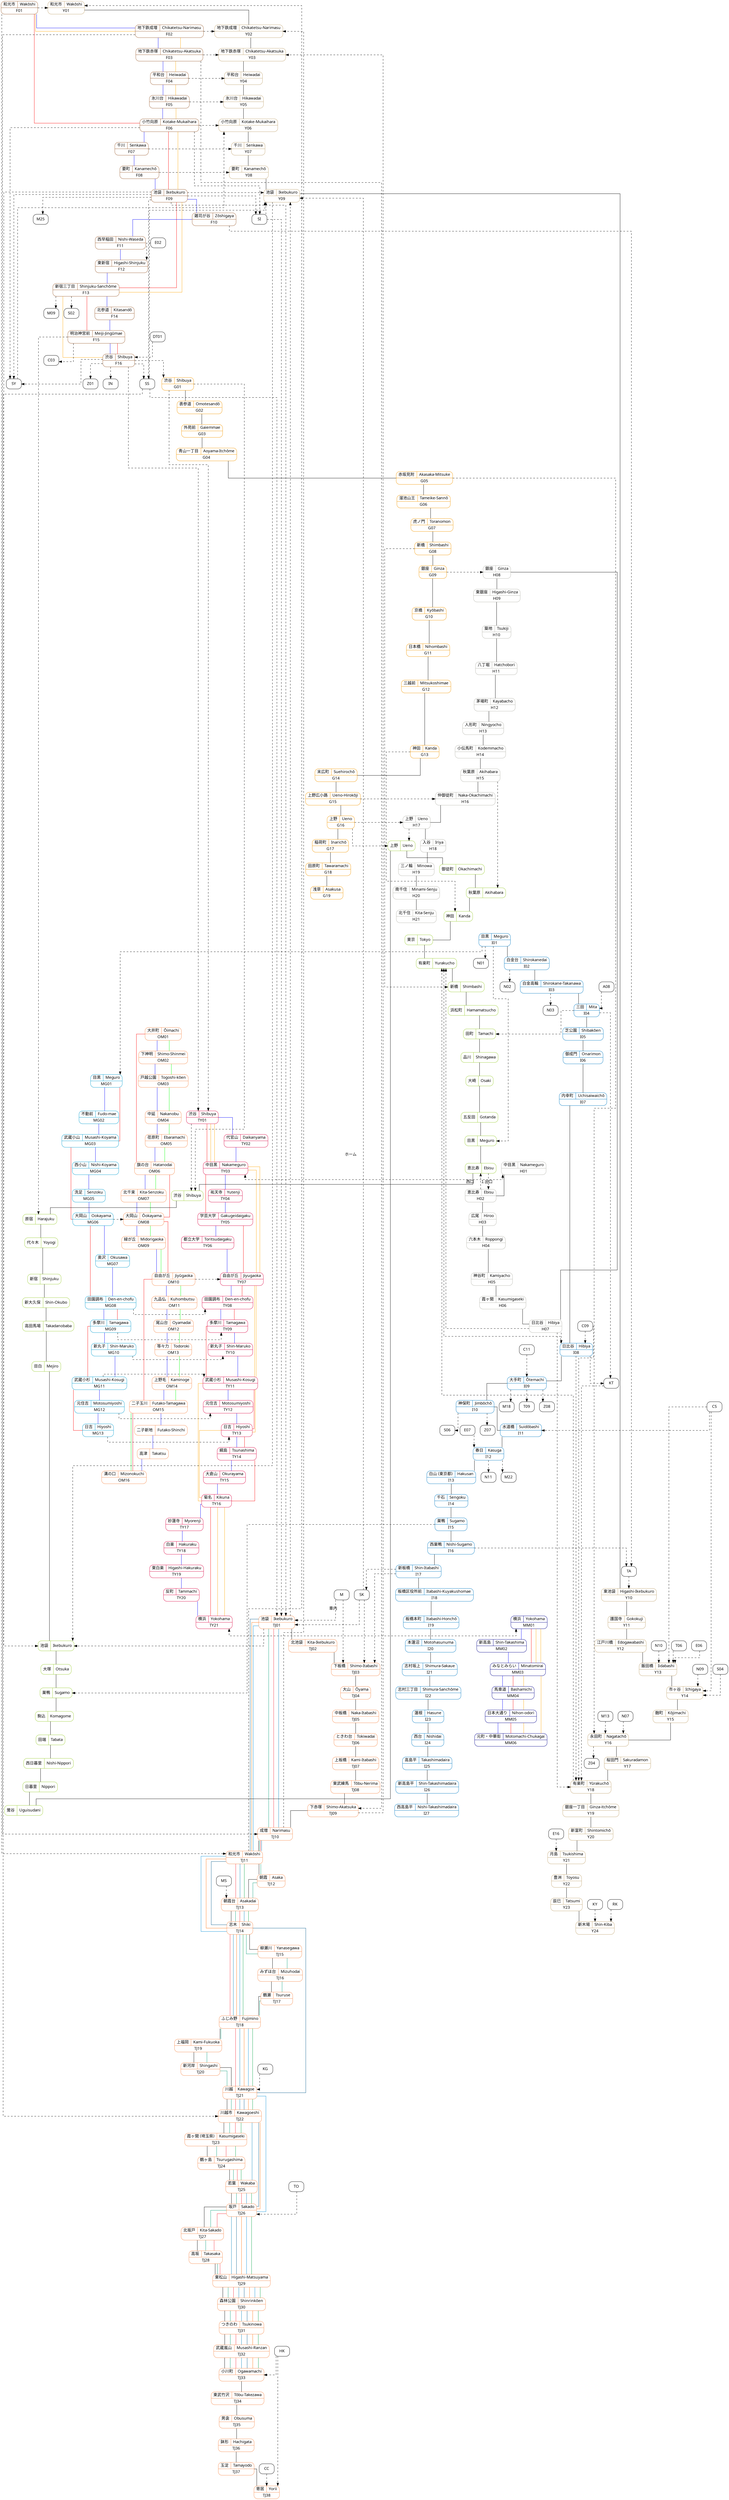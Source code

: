 digraph {
  graph [splines="ortho", model="mds"];
  node [shape="Mrecord", fontname="Noto", fontcolor="black", color="#f00"];
  edge [dir="none"];


  // 駅：

  // 東京メトロ副都心線：
  subgraph FukutoshinStations {
    node [color="#9c5e31"];
    F01 [label="{{和光市|Wakōshi}|F01}"];
    F02 [label="{{地下鉄成増|Chikatetsu-Narimasu}|F02}"];
    F03 [label="{{地下鉄赤塚|Chikatetsu-Akatsuka}|F03}"];
    F04 [label="{{平和台|Heiwadai}|F04}"];
    F05 [label="{{氷川台|Hikawadai}|F05}"];
    F06 [label="{{小竹向原|Kotake-Mukaihara}|F06}"];
    F07 [label="{{千川|Senkawa}|F07}"];
    F08 [label="{{要町|Kanamechō}|F08}"];
    F09 [label="{{池袋|Ikebukuro}|F09}"];
    F10 [label="{{雑司が谷|Zōshigaya}|F10}"];
    F11 [label="{{西早稲田|Nishi-Waseda}|F11}"];
    F12 [label="{{東新宿|Higashi-Shinjuku}|F12}"];
    F13 [label="{{新宿三丁目|Shinjuku-Sanchōme}|F13}"];
    F14 [label="{{北参道|Kitasandō}|F14}"];
    F15 [label="{{明治神宮前|Meiji-Jingūmae}|F15}"];
    F16 [label="{{渋谷|Shibuya}|F16}"];
  }

  // 東京メトロ銀座線：
  subgraph GinzaStations {
    node [color="#f39700"];
    G01 [label="{{渋谷|Shibuya}|G01}"];
    G02 [label="{{表参道|Omotesandō}|G02}"];
    G03 [label="{{外苑前|Gaiemmae}|G03}"];
    G04 [label="{{青山一丁目|Aoyama-Itchōme}|G04}"];
    G05 [label="{{赤坂見附|Akasaka-Mitsuke}|G05}"];
    G06 [label="{{溜池山王|Tameike-Sannō}|G06}"];
    G07 [label="{{虎ノ門|Toranomon}|G07}"];
    G08 [label="{{新橋|Shimbashi}|G08}"];
    G09 [label="{{銀座|Ginza}|G09}"];
    G10 [label="{{京橋|Kyōbashi}|G10}"];
    G11 [label="{{日本橋|Nihombashi}|G11}"];
    G12 [label="{{三越前|Mitsukoshimae}|G12}"];
    G13 [label="{{神田|Kanda}|G13}"];
    G14 [label="{{末広町|Suehirochō}|G14}"];
    G15 [label="{{上野広小路|Ueno-Hirokōji}|G15}"];
    G16 [label="{{上野|Ueno}|G16}"];
    G17 [label="{{稲荷町|Inarichō}|G17}"];
    G18 [label="{{田原町|Tawaramachi}|G18}"];
    G19 [label="{{浅草|Asakusa}|G19}"];
  }

  // 東京メト日比谷線：
  subgraph HibiyaStations {
    node [color="#b5b5ac"];
    H01 [label="{{中目黒|Nakameguro}|H01}"];
    H02 [label="{{恵比寿|Ebisu}|H02}", href="http://www.tokyometro.jp/station/ebisu/index.html"];
    H03 [label="{{広尾|Hiroo}|H03}"];
    H04 [label="{{六本木|Roppongi}|H04}"];
    H05 [label="{{神谷町|Kamiyacho}|H05}"];
    H06 [label="{{霞ヶ関|Kasumigaseki}|H06}"];
    H07 [label="{{日比谷|Hibiya}|H07}", href="http://www.tokyometro.jp/station/hibiya/index.html"];
    H08 [label="{{銀座|Ginza}|H08}"];
    H09 [label="{{東銀座|Higashi-Ginza}|H09}"];
    H10 [label="{{築地|Tsukiji}|H10}"];
    H11 [label="{{八丁堀|Hatchobori}|H11}"];
    H12 [label="{{茅場町|Kayabacho}|H12}"];
    H13 [label="{{人形町|Ningyocho}|H13}"];
    H14 [label="{{小伝馬町|Kodemmacho}|H14}"];
    H15 [label="{{秋葉原|Akihabara}|H15}"];
    H16 [label="{{仲御徒町|Naka-Okachimachi}|H16}"];
    H17 [label="{{上野|Ueno}|H17}"];
    H18 [label="{{入谷|Iriya}|H18}"];
    H19 [label="{{三ノ輪|Minowa}|H19}"];
    H20 [label="{{南千住|Minami-Senju}|H20}"];
    H21 [label="{{北千住|Kita-Senju}|H21}"];
  }

  // 都営地下鉄三田線：
  subgraph MitaStations {
    node [color="#0079c2"];
    I01 [label="{{目黒|Meguro}|I01}"];
    I02 [label="{{白金台|Shirokanedai}|I02}"];
    I03 [label="{{白金高輪|Shirokane-Takanawa}|I03}"];
    I04 [label="{{三田|Mita}|I04}"];
    I05 [label="{{芝公園|Shibakōen}|I05}"];
    I06 [label="{{御成門|Onarimon}|I06}"];
    I07 [label="{{内幸町|Uchisaiwaichō}|I07}"];
    I08 [label="{{日比谷|Hibiya}|I08}"];
    I09 [label="{{大手町|Ōtemachi}|I09}"];
    I10 [label="{{神保町|Jimbōchō}|I10}"];
    I11 [label="{{水道橋|Suidōbashi}|I11}"];
    I12 [label="{{春日|Kasuga}|I12}"];
    I13 [label="{{白山 (東京都)|Hakusan}|I13}"];
    I14 [label="{{千石|Sengoku}|I14}"];
    I15 [label="{{巣鴨|Sugamo}|I15}"];
    I16 [label="{{西巣鴨|Nishi-Sugamo}|I16}"];
    I17 [label="{{新板橋|Shin-Itabashi}|I17}"];
    I18 [label="{{板橋区役所前|Itabashi-Kuyakushomae}|I18}"];
    I19 [label="{{板橋本町|Itabashi-Honchō}|I19}"];
    I20 [label="{{本蓮沼|Motohasunuma}|I20}"];
    I21 [label="{{志村坂上|Shimura-Sakaue}|I21}"];
    I22 [label="{{志村三丁目|Shimura-Sanchōme}|I22}"];
    I23 [label="{{蓮根|Hasune}|I23}"];
    I24 [label="{{西台|Nishidai}|I24}"];
    I25 [label="{{高島平|Takashimadaira}|I25}"];
    I26 [label="{{新高島平|Shin-Takashimadaira}|I26}"];
    I27 [label="{{西高島平|Nishi-Takashimadaira}|I27}"];
  }

  // 東急目黒線：
  subgraph MeguroStations {
    node [color="#009bce"];
    MG01 [label="{{目黒|Meguro}|MG01}"];
    MG02 [label="{{不動前|Fudo-mae}|MG02}"];
    MG03 [label="{{武蔵小山|Musashi-Koyama}|MG03}"];
    MG04 [label="{{西小山|Nishi-Koyama}|MG04}"];
    MG05 [label="{{洗足|Senzoku}|MG05}"];
    MG06 [label="{{大岡山|Ookayama}|MG06}"];
    MG07 [label="{{奥沢|Okusawa}|MG07}"];
    MG08 [label="{{田園調布|Den-en-chofu}|MG08}"];
    MG09 [label="{{多摩川|Tamagawa}|MG09}"];
    MG10 [label="{{新丸子|Shin-Maruko}|MG10}"];
    MG11 [label="{{武蔵小杉|Musashi-Kosugi}|MG11}"];
    MG12 [label="{{元住吉|Motosumiyoshi}|MG12}"];
    MG13 [label="{{日吉|Hiyoshi}|MG13}"];
  }

  // ミナトミライ２１線：
  subgraph MinatomiraiStations {
    node [color="#00008B"];
    MM01 [label="{{横浜|Yokohama}|MM01}"];
    MM02 [label="{{新高島|Shin-Takashima}|MM02}"];
    MM03 [label="{{みなとみらい|Minatomirai}|MM03}"];
    MM04 [label="{{馬車道|Bashamichi}|MM04}"];
    MM05 [label="{{日本大通り|Nihon-odori}|MM05}"];
    MM06 [label="{{元町・中華街|Motomachi-Chukagai}|MM06}"];
  }

  // 東急大井町線：
  subgraph OimachiStations {
    node [color="#f68a4c"];
    OM01 [label="{{大井町|Ōimachi}|OM01}"];
    OM02 [label="{{下神明|Shimo-Shinmei}|OM02}"];
    OM03 [label="{{戸越公園|Togoshi-kōen	}|OM03}"];
    OM04 [label="{{中延|Nakanobu}|OM04}"];
    OM05 [label="{{荏原町|Ebaramachi}|OM05}"];
    OM06 [label="{{旗の台|Hatanodai}|OM06}"];
    OM07 [label="{{北千束|Kita-Senzoku}|OM07}"];
    OM08 [label="{{大岡山|Ōokayama}|OM08}"];
    OM09 [label="{{緑が丘|Midorigaoka}|OM09}"];
    OM10 [label="{{自由が丘|Jiyūgaoka	}|OM10}"];
    OM11 [label="{{九品仏|Kuhombutsu}|OM11}"];
    OM12 [label="{{尾山台|Oyamadai}|OM12}"];
    OM13 [label="{{等々力|Todoroki}|OM13}"];
    OM14 [label="{{上野毛|Kaminoge}|OM14}"];
    OM15 [label="{{二子玉川|Futako-Tamagawa}|OM15}"];
    OMB1 [label="二子新地|Futako-Shinchi"];
    OMB2 [label="高津|Takatsu"]
    OM16 [label="{{溝の口|Mizonokuchi}|OM16}"];
  }

  // 東武東上線：
  subgraph TobuTojoStations {
    node [color="#f68a4c"];
    TJ01 [label="{{池袋|Ikebukuro}|TJ01}"];
    TJ02 [label="{{北池袋|Kita-Ikebukuro}|TJ02}"];
    TJ03 [label="{{下板橋|Shimo-Itabashi}|TJ03}"];
    TJ04 [label="{{大山|Ōyama}|TJ04}"];
    TJ05 [label="{{中板橋|Naka-Itabashi}|TJ05}"];
    TJ06 [label="{{ときわ台|Tokiwadai}|TJ06}"];
    TJ07 [label="{{上板橋|Kami-Itabashi}|TJ07}"];
    TJ08 [label="{{東武練馬|Tōbu-Nerima}|TJ08}"];
    TJ09 [label="{{下赤塚|Shimo-Akatsuka}|TJ09}"];
    TJ10 [label="{{成増|Narimasu}|TJ10}"];
    TJ11 [label="{{和光市|Wakōshi}|TJ11}"];
    TJ12 [label="{{朝霞|Asaka}|TJ12}"];
    TJ13 [label="{{朝霞台|Asakadai}|TJ13}"];
    TJ14 [label="{{志木|Shiki}|TJ14}"];
    TJ15 [label="{{柳瀬川|Yanasegawa}|TJ15}"];
    TJ16 [label="{{みずほ台|Mizuhodai}|TJ16}"];
    TJ17 [label="{{鶴瀬|Tsuruse}|TJ17}"];
    TJ18 [label="{{ふじみ野|Fujimino}|TJ18}"];
    TJ19 [label="{{上福岡|Kami-Fukuoka}|TJ19}"];
    TJ20 [label="{{新河岸|Shingashi}|TJ20}"];
    TJ21 [label="{{川越|Kawagoe}|TJ21}"];
    TJ22 [label="{{川越市|Kawagoeshi}|TJ22}"];
    TJ23 [label="{{霞ヶ関 (埼玉県)|Kasumigaseki}|TJ23}"];
    TJ24 [label="{{鶴ヶ島|Tsurugashima}|TJ24}"];
    TJ25 [label="{{若葉|Wakaba}|TJ25}"];
    TJ26 [label="{{坂戸|Sakado}|TJ26}"];
    TJ27 [label="{{北坂戸|Kita-Sakado}|TJ27}"];
    TJ28 [label="{{高坂|Takasaka}|TJ28}"];
    TJ29 [label="{{東松山|Higashi-Matsuyama}|TJ29}"];
    TJ30 [label="{{森林公園|Shinrinkōen}|TJ30}"];
    TJ31 [label="{{つきのわ|Tsukinowa}|TJ31}"];
    TJ32 [label="{{武蔵嵐山|Musashi-Ranzan}|TJ32}"];
    TJ33 [label="{{小川町|Ogawamachi}|TJ33}"];
    TJ34 [label="{{東武竹沢|Tōbu-Takezawa}|TJ34}"];
    TJ35 [label="{{男衾|Obusuma}|TJ35}"];
    TJ36 [label="{{鉢形|Hachigata}|TJ36}"];
    TJ37 [label="{{玉淀|Tamayodo}|TJ37}"];
    TJ38 [label="{{寄居|Yorii}|TJ38}"];
  }

  // 東急東横線：
  subgraph ToyokoStations {
    node [color="#db0442"];
    TY01 [label="{{渋谷|Shibuya}|TY01}"];
    TY02 [label="{{代官山|Daikanyama}|TY02}"];
    TY03 [label="{{中目黒|Nakameguro}|TY03}"];
    TY04 [label="{{祐天寺|Yutenji}|TY04}"];
    TY05 [label="{{学芸大学|Gakugeidaigaku}|TY05}"];
    TY06 [label="{{都立大学|Toritsudaigaku}|TY06}"];
    TY07 [label="{{自由が丘|Jiyugaoka}|TY07}"];
    TY08 [label="{{田園調布|Den-en-chofu}|TY08}"];
    TY09 [label="{{多摩川|Tamagawa}|TY09}"];
    TY10 [label="{{新丸子|Shin-Maruko}|TY10}"];
    TY11 [label="{{武蔵小杉|Musashi-Kosugi}|TY11}"];
    TY12 [label="{{元住吉|Motosumiyoshi}|TY12}"];
    TY13 [label="{{日吉|Hiyoshi}|TY13}"];
    TY14 [label="{{綱島|Tsunashima}|TY14}"];
    TY15 [label="{{大倉山|Okurayama}|TY15}"];
    TY16 [label="{{菊名|Kikuna}|TY16}"];
    TY17 [label="{{妙蓮寺|Myorenji}|TY17}"];
    TY18 [label="{{白楽|Hakuraku}|TY18}"];
    TY19 [label="{{東白楽|Higashi-Hakuraku}|TY19}"];
    TY20 [label="{{反町|Tammachi}|TY20}"];
    TY21 [label="{{横浜|Yokohama}|TY21}"];
  }

  // 東京メト有楽町線：
  subgraph YurakuchoStations {
    node [color="#c1a470"];
    Y01 [label="{{和光市|Wakōshi}|Y01}"];
    Y02 [label="{{地下鉄成増|Chikatetsu-Narimasu}|Y02}"];
    Y03 [label="{{地下鉄赤塚|Chikatetsu-Akatsuka}|Y03}"];
    Y04 [label="{{平和台|Heiwadai}|Y04}"];
    Y05 [label="{{氷川台|Hikawadai}|Y05}"];
    Y06 [label="{{小竹向原|Kotake-Mukaihara}|Y06}"];
    Y07 [label="{{千川|Senkawa}|Y07}"];
    Y08 [label="{{要町|Kanamechō}|Y08}"];
    Y09 [label="{{池袋|Ikebukuro}|Y09}"];
    Y10 [label="{{東池袋|Higashi-Ikebukuro}|Y10}"];
    Y11 [label="{{護国寺|Gokokuji}|Y11}"];
    Y12 [label="{{江戸川橋|Edogawabashi}|Y12}"];
    Y13 [label="{{飯田橋|Iidabashi}|Y13}"];
    Y14 [label="{{市ヶ谷|Ichigaya}|Y14}"];
    Y15 [label="{{麹町|Kōjimachi}|Y15}"];
    Y16 [label="{{永田町|Nagatachō}|Y16}"];
    Y17 [label="{{桜田門|Sakuradamon}|Y17}"];
    Y18 [label="{{有楽町|Yūrakuchō}|Y18}"];
    Y19 [label="{{銀座一丁目|Ginza-itchōme}|Y19}"];
    Y20 [label="{{新富町|Shintomichō}|Y20}"];
    Y21 [label="{{月島|Tsukishima}|Y21}"];
    Y22 [label="{{豊洲|Toyosu}|Y22}"];
    Y23 [label="{{辰巳|Tatsumi}|Y23}"];
    Y24 [label="{{新木場|Shin-Kiba}|Y24}"];
  }

  // JR山手線：
  subgraph YamanoteStations {
    node [color="#9acd32"];
    YT01 [label="品川|Shinagawa"];
    YT02 [label="大崎|Osaki"];
    YT03 [label="五反田|Gotanda"];
    YT04 [label="目黒|Meguro"];
    YT05 [label="恵比寿|Ebisu"];
    YT06 [label="渋谷|Shibuya"];
    YT07 [label="原宿|Harajuku"];
    YT08 [label="代々木|Yoyogi"];
    YT09 [label="新宿|Shinjuku"];
    YT10 [label="新大久保|Shin-Okubo"];
    YT11 [label="高田馬場|Takadanobaba"];
    YT12 [label="目白|Mejiro"];
    YT13 [label="池袋|Ikebukuro"];
    YT14 [label="大塚|Otsuka"];
    YT15 [label="巣鴨|Sugamo"];
    YT16 [label="駒込|Komagome"];
    YT17 [label="田端|Tabata"];
    YT18 [label="西日暮里|Nishi-Nippori"];
    YT19 [label="日暮里|Nippori"];
    YT20 [label="鶯谷|Uguisudani"];
    YT21 [label="上野|Ueno"];
    YT22 [label="御徒町|Okachimachi"];
    YT23 [label="秋葉原|Akihabara"];
    YT24 [label="神田|Kanda"];
    YT25 [label="東京|Tokyo"];
    YT26 [label="有楽町|Yurakucho"];
    YT27 [label="新橋|Shimbashi"];
    YT28 [label="浜松町|Hamamatsucho"];
    YT29 [label="田町|Tamachi"];
  }


  // EDGES ===================
  //
  // Attribute legend:
  //   - len: The actual distance of the edge in KM.
  //   - weight: The actual walking/ride time of the edge in MINUTES.
  // Rank is the same if the station is the same building.
  // Labels are used to clarify or specify any directions.

  // 乗り換え：

  subgraph Transfers {
    edge [style="dashed", dir="forward"];

    A08 -> I04;
    C09 -> I08;
    C09 -> Y18;
    C11 -> I09;
    CC -> TJ38;
    CS -> I11;
    CS -> Y13;
    CS -> Y14;
    DT01 -> F16;
    E02 -> F12;
    E06 -> Y13;
    E07 -> I12;
    E16 -> Y21;

    F01 -> TJ11;
    { rank=same; F01 -> Y01 [len=0]; }
    F02 -> TJ10;
    { rank=same; F02 -> Y02 [len=0]; }
    F03 -> TJ09;
    { rank=same; F03 -> Y03 [len=0]; }
    { rank=same; F04 -> Y04 [len=0]; }
    { rank=same; F05 -> Y05 [len=0]; }
    F06 -> { SY; SI; }
    { rank=same; F06 -> Y06 [len=0]; }
    { rank=same; F07 -> Y07; }
    { rank=same; F08 -> Y08; }
    { rank=same; F09 -> Y09; }
    F09 -> { M25; YT13; SY; SS; TJ01; SI; }
    F10 -> TA;
    F13 -> { M09; S02; }
    F15 -> { C03; YT07; }
    F16 -> { G01; IN; SS; SY; TY01; Z01; }

    { G01 -> TY01; }
    { G01 -> YT06; }
    G05 -> Y16;
    { G08 -> YT27; }
    { rank=same; G09 -> H08; }
    { G13 -> YT24; }
    { rank=same; G15 -> H16; }
    { rank=same; G16 -> H17; }
    { G16 -> YT21; }

    {
      rank=same;
      H01 -> TY03 [label="ホーム", dir="both", len=0.0, weight=0];
    }

    {
      H02 -> YT05 [label="１出口", len=0.5, weight=7];
      YT05 -> H02 [label="西口"];
    }

    H07 -> I08;
    H07 -> Y18;

    { H07 -> YT26; }
    { H15 -> YT23; }
    { H17 -> YT21; }

    HK -> TJ33;
    HK -> TJ38;

    I01 -> MG01;
    I01 -> N01;
    I01 -> YT04;
    I02 -> N02;
    I03 -> N03;
    I04 -> YT29;
    I04 -> KT;
    I08 -> Y18;
    I08 -> YT26;
    I08 -> KT;
    // I08 underground passage to (Higashi-)Ginza
    I09 -> M18;
    I09 -> T09;
    I09 -> Z08;
    I10 -> S06;
    I10 -> Z07;
    I12 -> M22;
    I12 -> N11;
    I15 -> YT15;
    I16 -> TA;
    I17 -> SK;
    I17 -> TJ03;

    KG -> TJ21;
    KT -> Y18;
    KY -> Y24;
    M -> TJ01;
    M -> TJ03;
    M13 -> Y16;

    { rank=same; MG06 -> OM08; }

    { rank=same; MG08 -> TY08; }
    { rank=same; MG09 -> TY09; }
    { rank=same; MG10 -> TY10; }
    { rank=same; MG11 -> TY11; }
    { rank=same; MG12 -> TY12; }
    { rank=same; MG13 -> TY13; }

    { rank=same; MM01 -> TY21 [label="車内", dir="both", len=0.0, weight=0]; }

    MS -> TJ13;

    N07 -> Y16;
    N09 -> Y14;
    N10 -> Y13;

    { rank=same; OM10 -> TY07; }

    RK -> Y24;
    S04 -> Y14;
    SI -> TJ01;
    SI -> Y09;
    SK -> TJ01;
    SK -> TJ03;
    SK -> Y09;
    SS -> TJ01;
    SS -> TJ22;
    SS -> Y09;
    SY -> Y06;
    T06 -> Y13;
    TA -> Y10;
    TJ01 -> Y09;
    TJ01 -> YT13;
    TJ09 -> Y03;
    TJ10 -> Y02;
    TJ11 -> Y01;
    TO -> TJ26;

    { TY01 -> YT06 [len=0.7, weight=10]; }

    Y09 -> YT13;
    Y16 -> Z04;
    Y18 -> YT26;
  }

  // 東京メトロ副都心線：

  subgraph FukutoshinLocal {
    edge [color="blue"];
    F01 -> F02 [len=2.2];
    F02 -> F03 [len=1.4];
    F03 -> F04 [len=1.8];
    F04 -> F05 [len=1.4];
    F05 -> F06 [len=1.5];
    F06 -> F07 [len=1.1];
    F07 -> F08 [len=1.0];
    F08 -> F09 [len=0.9];
    F09 -> F10 [len=1.8];
    F10 -> F11 [len=1.5];
    F11 -> F12 [len=0.9];
    F12 -> F13 [len=1.1];
    F13 -> F14 [len=1.4];
    F14 -> F15 [len=1.2];
    F15 -> F16 [len=1.0];
  }

  subgraph FukutoshinExp {
    edge [color="red"];
    F01 -> F06;
    F06 -> F09;
    F09 -> F13;
    F13 -> F15;
    F15 -> F16 [len=1.0];
  }

  subgraph FukutoshinCommExp {
    edge [color="orange"];
    F01 -> F02 [len=2.2];
    F02 -> F03 [len=1.4];
    F03 -> F04 [len=1.8];
    F04 -> F05 [len=1.4];
    F05 -> F06;
    F06 -> F09;
    F09 -> F13;
    F13 -> F16;
  }

  // 東京メトロ銀座線：

  subgraph Ginza {
    G01 -> G02 [len=1.3];
    G02 -> G03 [len=0.7];
    G03 -> G04 [len=0.7];
    G04 -> G05 [len=1.3];
    G05 -> G06 [len=0.9];
    G06 -> G07 [len=0.6];
    G07 -> G08 [len=0.8];
    G08 -> G09 [len=0.9];
    G09 -> G10 [len=0.7];
    G10 -> G11 [len=0.7];
    G11 -> G12 [len=0.6];
    G12 -> G13 [len=0.7];
    G13 -> G14 [len=1.1];
    G14 -> G15 [len=0.6];
    G15 -> G16 [len=0.5];
    G16 -> G17 [len=0.7];
    G17 -> G18 [len=0.7];
    G18 -> G19 [len=0.8];
  }

  // 東京メトロ日比谷線：

  subgraph Hibiya {
    H01 -> H02 -> H03 -> H04 -> H05 -> H06 -> H07 -> H08 -> H09 -> H10 -> H11;
    H11 -> H12 -> H13 -> H14 -> H15 -> H16 -> H17 -> H18 -> H19 -> H20 -> H21;
  }

  // 都営地下鉄三田線：

  subgraph Mita {
    I01 -> I02 [len=1.3];
    I02 -> I03 [len=1.0];
    I03 -> I04 [len=1.7];
    I04 -> I05 [len=0.6];
    I05 -> I06 [len=0.7];
    I06 -> I07 [len=1.1];
    I07 -> I08 [len=0.9];
    I08 -> I09 [len=0.9];
    I09 -> I10 [len=1.4];
    I10 -> I11 [len=1.0];
    I11 -> I12 [len=0.7];
    I12 -> I13 [len=1.4];
    I13 -> I14 [len=1.0];
    I14 -> I15 [len=0.9];
    I15 -> I16 [len=1.4];
    I16 -> I17 [len=1.0];
    I17 -> I18 [len=0.9];
    I18 -> I19 [len=1.2];
    I19 -> I20 [len=0.9];
    I20 -> I21 [len=1.1];
    I21 -> I22 [len=0.9];
    I22 -> I23 [len=1.2];
    I23 -> I24 [len=0.8];
    I24 -> I25 [len=1.0];
    I25 -> I26 [len=0.7];
    I26 -> I27 [len=0.8];
  }

  // 東急東横線：

  subgraph MeguroLocal {
    edge [color="blue"];
    MG01 -> MG02 -> MG03 -> MG04 -> MG05 -> MG06 -> MG07 -> MG08 -> MG09;
    MG09 -> MG10 -> MG11 -> MG12 -> MG13;
  }

  subgraph MeguroExp {
    edge [color="red"];
    MG01 -> MG03 -> MG06 -> MG08 -> MG09 -> MG11 -> MG13;
  }

  // ミナトミライ２１線：
  subgraph MinatomiraiLocal {
    edge [color="blue"];
    MM01 -> MM02 -> MM03 -> MM04 -> MM05 -> MM06;
  }

  subgraph MinatomiraiExp {
    edge [color="red"];
    MM01 -> MM03 -> MM04 -> MM05 -> MM06;
  }

  subgraph MinatomiraiCommExp {
    edge [color="orange"];
    MM01 -> MM03 -> MM04 -> MM05 -> MM06;
  }

  subgraph MinatomiraiLimExp {
    edge [color="orange"];
    MM01 -> MM03 -> MM06;
  }

  // 東急大井町線：

  subgraph OimachiLocalBlue {
    edge [color="blue"];
    OM01 -> OM02 -> OM03 -> OM04 -> OM05 -> OM06 -> OM07 -> OM08 -> OM09;
    OM09 -> OM10 -> OM11 -> OM12 -> OM13 -> OM14 -> OM15 -> OMB1 -> OMB2;
    OMB2 -> OM16;
  }

  subgraph OimachiLocalGreen {
    edge [color="green"];
    OM01 -> OM02 -> OM03 -> OM04 -> OM05 -> OM06 -> OM07 -> OM08 -> OM09;
    OM09 -> OM10 -> OM11 -> OM12 -> OM13 -> OM14 -> OM15 -> OM16;
  }

  subgraph OimachiExp {
    edge [color="red"];
    OM01 -> OM06 -> OM08 -> OM10 -> OM15 -> OM16;
  }

  // 東武東上線：

  // 普通：
  subgraph TojoLocal {
    TJ01 -> TJ02 [len=1.2];
    TJ02 -> TJ03 [len=0.8];
    TJ03 -> TJ04 [len=1.0];
    TJ04 -> TJ05 [len=1.0];
    TJ05 -> TJ06 [len=0.7];
    TJ06 -> TJ07 [len=1.3];
    TJ07 -> TJ08 [len=1.4];
    TJ08 -> TJ09 [len=1.5];
    TJ09 -> TJ10 [len=1.5];
    TJ10 -> TJ11 [len=2.1];
    TJ11 -> TJ12 [len=1.5];
    TJ12 -> TJ13 [len=2.4];
    TJ13 -> TJ14 [len=1.4];
    TJ14 -> TJ15 [len=1.5];
    TJ15 -> TJ16 [len=1.3];
    TJ16 -> TJ17 [len=1.4];
    TJ17 -> TJ18 [len=2.2];
    TJ18 -> TJ19 [len=1.7];
    TJ19 -> TJ20 [len=2.4];
    TJ20 -> TJ21 [len=2.2];
    TJ21 -> TJ22 [len=0.9];
    TJ22 -> TJ23 [len=3.4];
    TJ23 -> TJ24 [len=2.2];
    TJ24 -> TJ25 [len=1.9];
    TJ25 -> TJ26 [len=1.7];
    TJ26 -> TJ27 [len=2.1];
    TJ27 -> TJ28 [len=3.5];
    TJ28 -> TJ29 [len=3.7];
    TJ29 -> TJ30 [len=2.7];
    TJ30 -> TJ31 [len=2.8];
    TJ31 -> TJ32 [len=1.7];
    TJ32 -> TJ33 [len=7.0];
    TJ33 -> TJ34 [len=3.0];
    TJ34 -> TJ35 [len=3.7];
    TJ35 -> TJ36 [len=2.7];
    TJ36 -> TJ37 [len=0.9];
    TJ37 -> TJ38 [len=0.6];
  }

  // 準急：
  subgraph TojoSemiExp {
    edge [color="#009a74"];
    TJ01 -> TJ10;
    TJ10 -> TJ11;
    TJ11 -> TJ12;
    TJ12 -> TJ13;
    TJ13 -> TJ14;
    TJ14 -> TJ15;
    TJ15 -> TJ16;
    TJ16 -> TJ17;
    TJ17 -> TJ18;
    TJ18 -> TJ19;
    TJ19 -> TJ20;
    TJ20 -> TJ21;
    TJ21 -> TJ22;
    TJ22 -> TJ23;
    TJ23 -> TJ24;
    TJ24 -> TJ25;
    TJ25 -> TJ26;
    TJ26 -> TJ27;
    TJ27 -> TJ28;
    TJ28 -> TJ29;
    TJ29 -> TJ30;
    TJ30 -> TJ31;
    TJ31 -> TJ32;
    TJ32 -> TJ33;
  }

  // 急行：
  subgraph TojoExp {
    edge [color="#f52635"];
    TJ01 -> TJ10;
    TJ10 -> TJ11;
    TJ11 -> TJ13;
    TJ13 -> TJ14;
    TJ14 -> TJ18;
    TJ18 -> TJ21;
    TJ21 -> TJ22;
    TJ22 -> TJ23;
    TJ23 -> TJ24;
    TJ24 -> TJ25;
    TJ25 -> TJ26;
    TJ26 -> TJ27;
    TJ27 -> TJ28;
    TJ28 -> TJ29;
    TJ29 -> TJ30;
    TJ30 -> TJ31;
    TJ31 -> TJ32;
    TJ32 -> TJ33;
  }

  // 快速：
  subgraph TojoRapid {
    edge [color="#0081b9"];
    TJ01 -> TJ10;
    TJ10 -> TJ11;
    TJ11 -> TJ13;
    TJ13 -> TJ14;
    TJ14 -> TJ18;
    TJ18 -> TJ21;
    TJ21 -> TJ22;
    TJ22 -> TJ25;
    TJ25 -> TJ26;
    TJ26 -> TJ29;
    TJ29 -> TJ30;
    TJ30 -> TJ31;
    TJ31 -> TJ32;
    TJ32 -> TJ33;
  }

  // 快速急行：
  subgraph TojoRapidExp {
    edge [color="#005789"];
    TJ01 -> TJ11;
    TJ11 -> TJ14;
    TJ14 -> TJ21;
    TJ21 -> TJ22;
    TJ22 -> TJ26;
    TJ26 -> TJ29;
    TJ29 -> TJ30;
    TJ30 -> TJ31;
    TJ31 -> TJ32;
    TJ32 -> TJ33;
  }

  // ＴＪライナー【下り】：
  subgraph TojoLinerDown {
    edge [color="#ff710a"];
    TJ01 -> TJ11;
    TJ11 -> TJ14;
    TJ14 -> TJ18;
    TJ18 -> TJ21;
    TJ21 -> TJ22;
    TJ22 -> TJ26;
    TJ26 -> TJ29;
    TJ29 -> TJ30;
    TJ30 -> TJ31;
    TJ31 -> TJ32;
    TJ32 -> TJ33;
  }

  // ＴＪライナー【上り】：
  subgraph TojoLinerUp {
    edge [color="#008cd6"];
    TJ01 -> TJ11;
    TJ11 -> TJ14;
    TJ14 -> TJ18;
    TJ18 -> TJ21;
    TJ21 -> TJ26;
    TJ26 -> TJ29;
    TJ29 -> TJ30;
  }

  // Ｆライナー：
  subgraph TojoFLiner {
    edge [color="#00a040"];
    TJ11 -> TJ13;
    TJ13 -> TJ14;
    TJ14 -> TJ18;
    TJ18 -> TJ21;
    TJ21 -> TJ22;
    TJ22 -> TJ23;
    TJ23 -> TJ24;
    TJ24 -> TJ25;
    TJ25 -> TJ26;
    TJ26 -> TJ29;
    TJ29 -> TJ30;
    TJ30 -> TJ31;
    TJ31 -> TJ32;
    TJ32 -> TJ33;
  }

  // 東急東横線：

  // 各駅停車：
  subgraph ToyokoLocal {
    edge [color="blue"];
    TY01 -> TY02 [weight=2];
    TY02 -> TY03 [weight=1];
    TY03 -> TY04 [weight=3];
    TY04 -> TY05;
    TY05 -> TY06;
    TY06 -> TY07;
    TY07 -> TY08;
    TY08 -> TY09;
    TY09 -> TY10;
    TY10 -> TY11;
    TY11 -> TY12;
    TY12 -> TY13;
    TY13 -> TY14;
    TY14 -> TY15;
    TY15 -> TY16;
    TY16 -> TY17;
    TY17 -> TY18;
    TY18 -> TY19;
    TY19 -> TY20;
    TY20 -> TY21;
  }

  // 急行：
  subgraph ToyokoExp {
    edge [color="red"];
    TY01 -> TY03 [len=2.2, weight=3];
    TY03 -> TY05 [len=2.0, weight=3];
    TY05 -> TY07 [len=2.8, weight=3];
    TY07 -> TY08 [len=1.2];
    TY08 -> TY09 [len=0.8];
    TY09 -> TY11 [len=1.8];
    TY11 -> TY13 [len=2.8];
    TY13 -> TY14 [len=2.2];
    TY14 -> TY16 [len=3.0];
    TY16 -> TY21 [len=5.4];
  }

  // 通勤特急：
  subgraph ToyokoCommExp {
    edge [color="orange"];
    TY01 -> TY03 [len=2.2];
    TY03 -> TY07 [len=4.8];
    TY07 -> TY11 [len=3.8];
    TY11 -> TY13 [len=2.8];
    TY13 -> TY16 [len=5.2];
    TY16 -> TY21 [len=5.4];
  }

  // 通勤特急：
  subgraph ToyokoLimExp {
    edge [color="orange"];
    TY01 -> TY03 [len=2.2];
    TY03 -> TY07 [len=4.8];
    TY07 -> TY11 [len=3.8];
    TY11 -> TY16 [len=8.0];
    TY16 -> TY21 [len=5.4];
  }

  // 東京メト有楽町線：

  subgraph Yurakucho {
    Y01 -> Y02 [len=2.2];
    Y02 -> Y03 [len=1.4];
    Y03 -> Y04 [len=1.8];
    Y04 -> Y05 [len=1.4];
    Y05 -> Y06 [len=1.5];
    Y06 -> Y07 [len=1.0];
    Y07 -> Y08 [len=1.0];
    Y08 -> Y09 [len=1.2];
    Y09 -> Y10 [len=0.9];
    Y10 -> Y11 [len=1.1];
    Y11 -> Y12 [len=1.3];
    Y12 -> Y13 [len=1.6];
    Y13 -> Y14 [len=1.1];
    Y14 -> Y15 [len=0.9];
    Y15 -> Y16 [len=0.9];
    Y16 -> Y17 [len=0.9];
    Y17 -> Y18 [len=1.0];
    Y18 -> Y19 [len=0.5];
    Y19 -> Y20 [len=0.7];
    Y20 -> Y21 [len=1.3];
    Y21 -> Y22 [len=1.4];
    Y22 -> Y23 [len=1.7];
    Y23 -> Y24 [len=1.5];
  }

  // JR山手線：

  subgraph Yamanote {
    YT01 -> YT02 -> YT03 -> YT04 -> YT05 -> YT06 -> YT07 -> YT08 -> YT09 -> YT10;
    YT10 -> YT11 -> YT12 -> YT13 -> YT14 -> YT15 -> YT16 -> YT17 -> YT18 -> YT19;
    YT19 -> YT20 -> YT21 -> YT22 -> YT23 -> YT24 -> YT25 -> YT26 -> YT27 -> YT28;
    YT28 -> YT29 -> YT01;
  }

}
